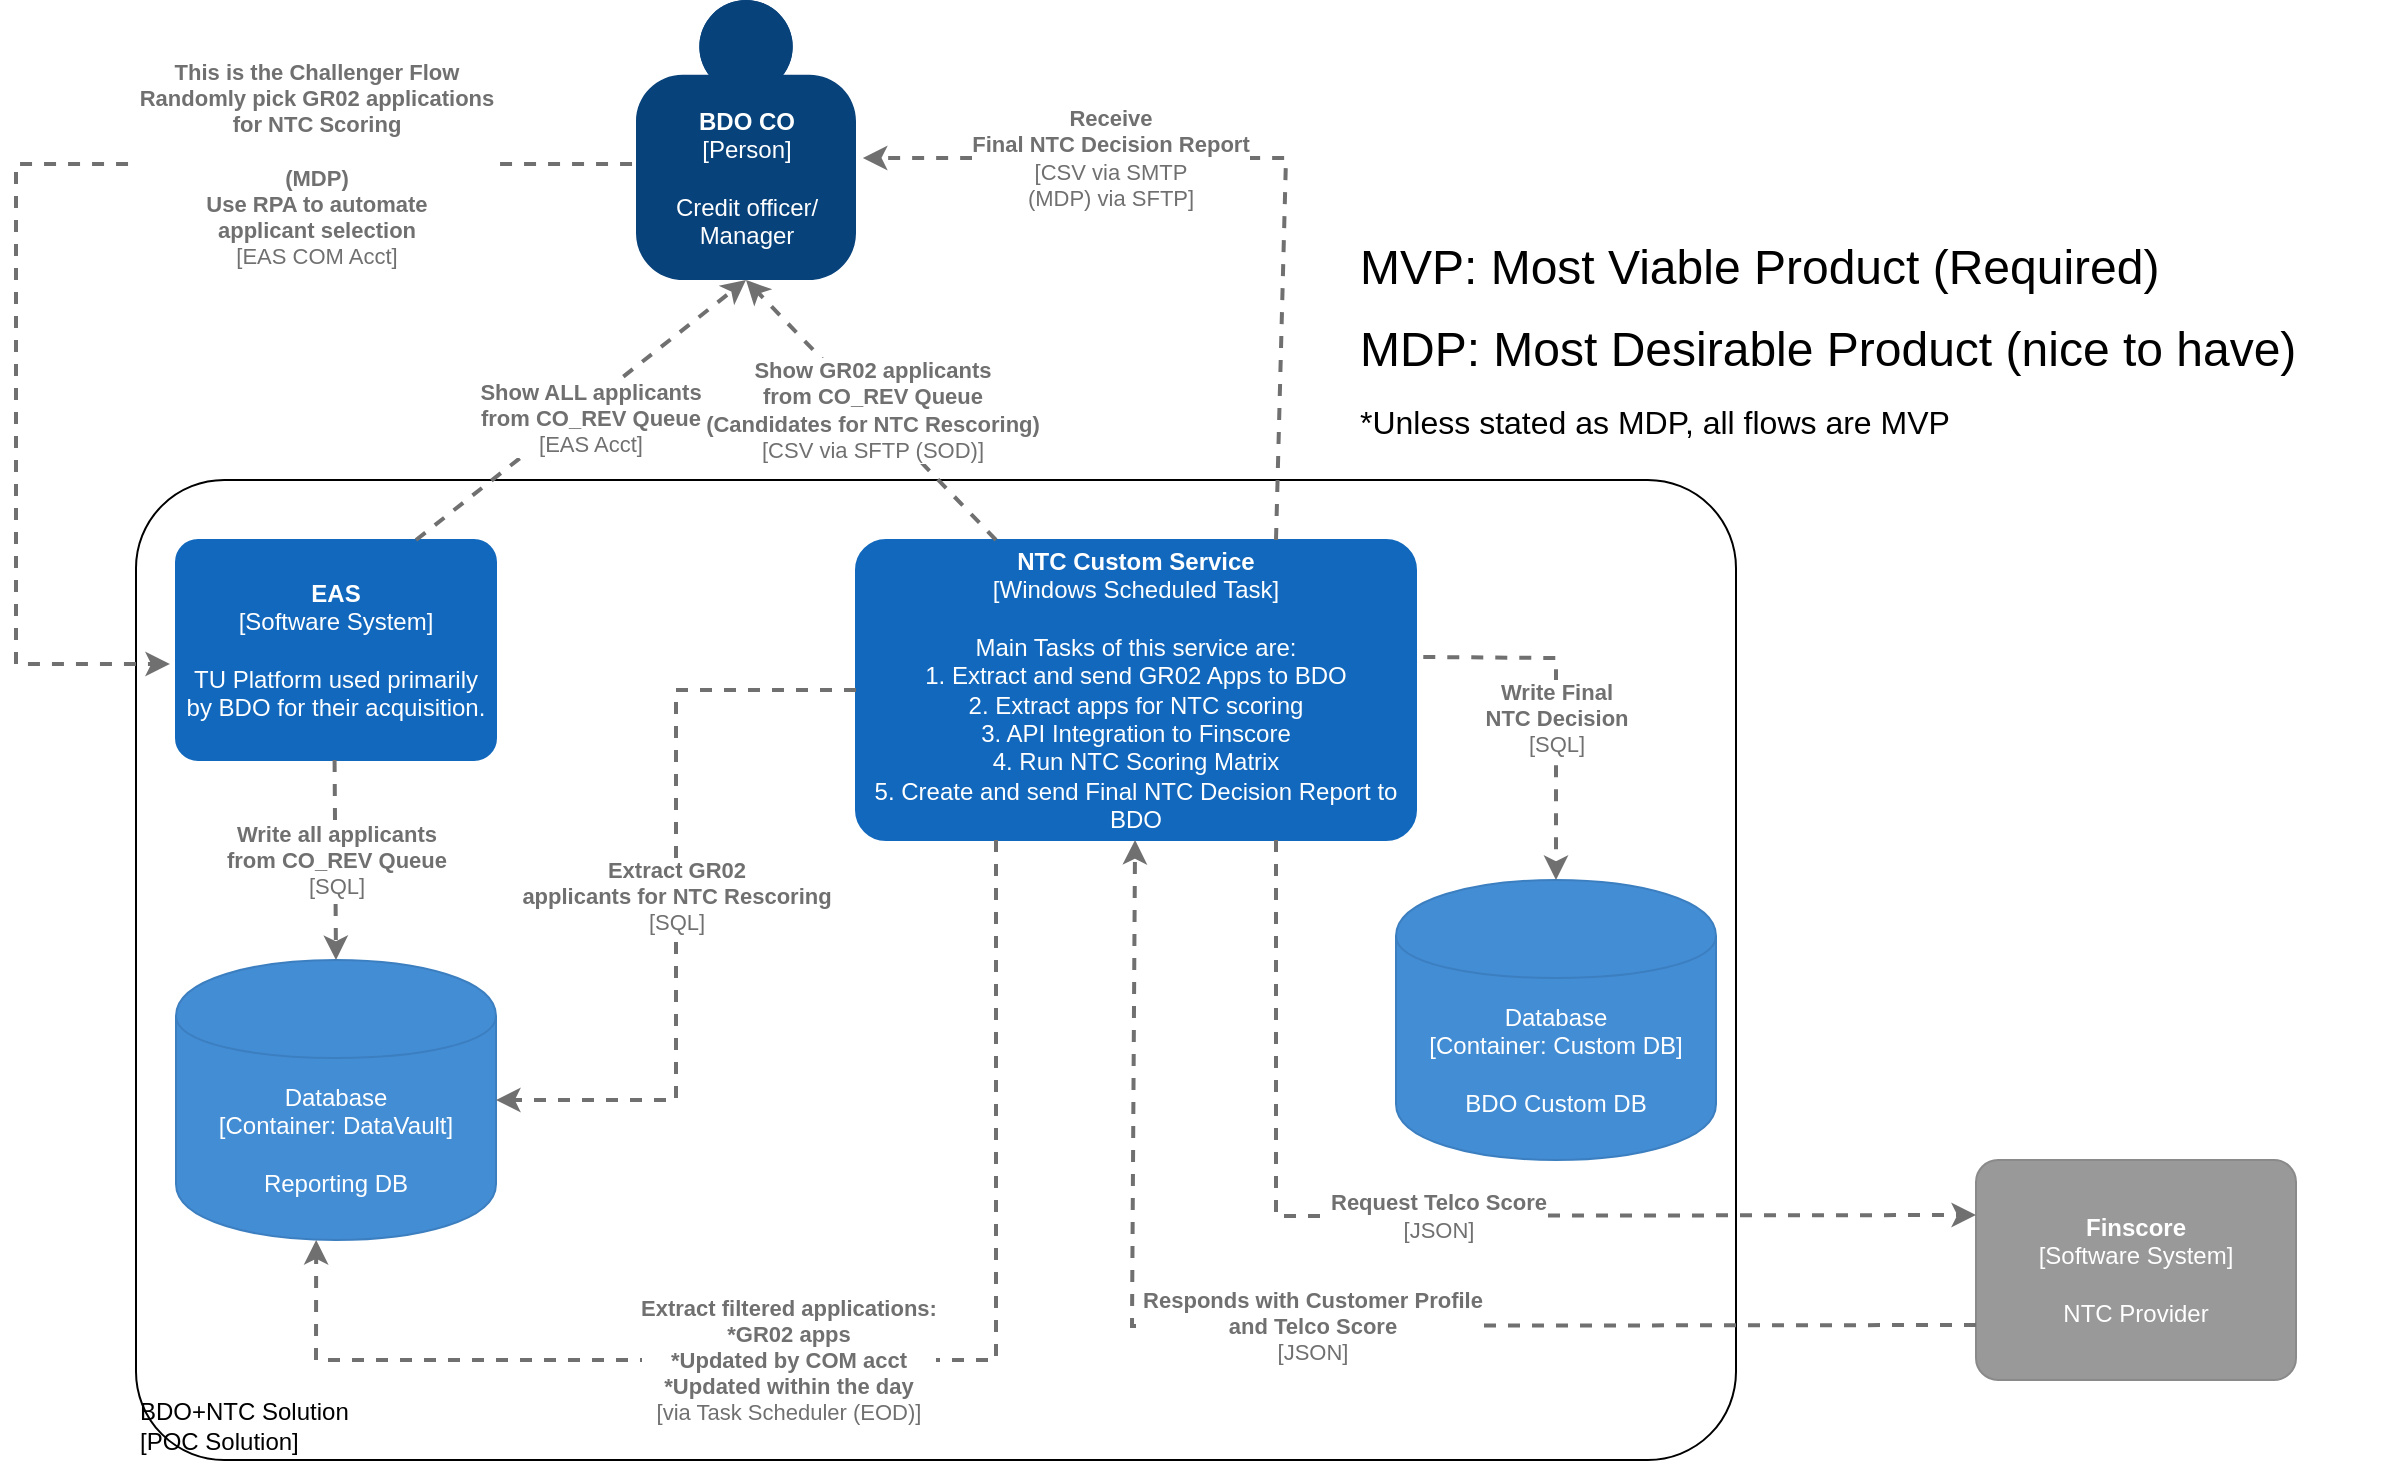 <mxfile version="13.6.9" type="github">
  <diagram id="SptCtk0QhvjFOYFkxb80" name="Page-1">
    <mxGraphModel dx="2651" dy="793" grid="1" gridSize="10" guides="1" tooltips="1" connect="1" arrows="1" fold="1" page="1" pageScale="1" pageWidth="850" pageHeight="1100" math="0" shadow="0">
      <root>
        <mxCell id="0" />
        <mxCell id="1" parent="0" />
        <object placeholders="1" c4Name="BDO+NTC Solution" c4Type="ExecutionEnvironment" c4Application="POC Solution" label="&lt;div style=&quot;text-align: left&quot;&gt;%c4Name%&lt;/div&gt;&lt;div style=&quot;text-align: left&quot;&gt;[%c4Application%]&lt;/div&gt;" id="EjFhwJ54lKAbs4azrJHK-1">
          <mxCell style="rounded=1;whiteSpace=wrap;html=1;labelBackgroundColor=none;fillColor=#ffffff;fontColor=#000000;align=left;arcSize=9;strokeColor=#000000;verticalAlign=bottom;metaEdit=1;metaData={&quot;c4Type&quot;:{&quot;editable&quot;:false}};points=[[0.25,0,0],[0.5,0,0],[0.75,0,0],[1,0.25,0],[1,0.5,0],[1,0.75,0],[0.75,1,0],[0.5,1,0],[0.25,1,0],[0,0.75,0],[0,0.5,0],[0,0.25,0]];" vertex="1" parent="1">
            <mxGeometry x="-180" y="290" width="800" height="490" as="geometry" />
          </mxCell>
        </object>
        <object placeholders="1" c4Name="NTC Custom Service" c4Type="Windows Scheduled Task" c4Description="Main Tasks of this service are:&#xa;1. Extract and send GR02 Apps to BDO&#xa;2. Extract apps for NTC scoring&#xa;3. API Integration to Finscore&#xa;4. Run NTC Scoring Matrix&#xa;5. Create and send Final NTC Decision Report to BDO" label="&lt;b&gt;%c4Name%&lt;/b&gt;&lt;div&gt;[%c4Type%]&lt;/div&gt;&lt;br&gt;&lt;div&gt;%c4Description%&lt;/div&gt;" id="EjFhwJ54lKAbs4azrJHK-2">
          <mxCell style="rounded=1;whiteSpace=wrap;html=1;labelBackgroundColor=none;fillColor=#1168BD;fontColor=#ffffff;align=center;arcSize=10;strokeColor=#1168BD;metaEdit=1;metaData={&quot;c4Type&quot;:{&quot;editable&quot;:false}};points=[[0.25,0,0],[0.5,0,0],[0.75,0,0],[1,0.25,0],[1,0.5,0],[1,0.75,0],[0.75,1,0],[0.5,1,0],[0.25,1,0],[0,0.75,0],[0,0.5,0],[0,0.25,0]];" vertex="1" parent="1">
            <mxGeometry x="180" y="320" width="280" height="150" as="geometry" />
          </mxCell>
        </object>
        <object placeholders="1" c4Name="BDO CO" c4Type="Person" c4Description="Credit officer/&#xa;Manager" label="&lt;b&gt;%c4Name%&lt;/b&gt;&lt;div&gt;[%c4Type%]&lt;/div&gt;&lt;br&gt;&lt;div&gt;%c4Description%&lt;/div&gt;" id="EjFhwJ54lKAbs4azrJHK-3">
          <mxCell style="html=1;dashed=0;whitespace=wrap;fillColor=#08427b;strokeColor=none;fontColor=#ffffff;shape=mxgraph.c4.person;align=center;metaEdit=1;points=[[0.5,0,0],[1,0.5,0],[1,0.75,0],[0.75,1,0],[0.5,1,0],[0.25,1,0],[0,0.75,0],[0,0.5,0]];metaData={&quot;c4Type&quot;:{&quot;editable&quot;:false}};direction=east;" vertex="1" parent="1">
            <mxGeometry x="70" y="50" width="110.0" height="140" as="geometry" />
          </mxCell>
        </object>
        <object placeholders="1" c4Type="Relationship" c4Technology="CSV via SFTP (SOD)" c4Description="Show GR02 applicants&#xa;from CO_REV Queue &#xa;(Candidates for NTC Rescoring)" label="&lt;div style=&quot;text-align: left&quot;&gt;&lt;div style=&quot;text-align: center&quot;&gt;&lt;b&gt;%c4Description%&lt;/b&gt;&lt;/div&gt;&lt;div style=&quot;text-align: center&quot;&gt;[%c4Technology%]&lt;/div&gt;&lt;/div&gt;" id="EjFhwJ54lKAbs4azrJHK-4">
          <mxCell style="edgeStyle=none;rounded=0;html=1;jettySize=auto;orthogonalLoop=1;strokeColor=#707070;strokeWidth=2;fontColor=#707070;jumpStyle=none;dashed=1;metaEdit=1;metaData={&quot;c4Type&quot;:{&quot;editable&quot;:false}};entryX=0.5;entryY=1;entryDx=0;entryDy=0;entryPerimeter=0;exitX=0.25;exitY=0;exitDx=0;exitDy=0;exitPerimeter=0;" edge="1" parent="1" source="EjFhwJ54lKAbs4azrJHK-2" target="EjFhwJ54lKAbs4azrJHK-3">
            <mxGeometry width="160" relative="1" as="geometry">
              <mxPoint x="40.94" y="420.75" as="sourcePoint" />
              <mxPoint x="-135" y="80" as="targetPoint" />
              <Array as="points" />
            </mxGeometry>
          </mxCell>
        </object>
        <object placeholders="1" c4Name="EAS" c4Type="Software System" c4Description="TU Platform used primarily by BDO for their acquisition. " label="&lt;b&gt;%c4Name%&lt;/b&gt;&lt;div&gt;[%c4Type%]&lt;/div&gt;&lt;br&gt;&lt;div&gt;%c4Description%&lt;/div&gt;" id="EjFhwJ54lKAbs4azrJHK-5">
          <mxCell style="rounded=1;whiteSpace=wrap;html=1;labelBackgroundColor=none;fillColor=#1168BD;fontColor=#ffffff;align=center;arcSize=10;strokeColor=#1168BD;metaEdit=1;metaData={&quot;c4Type&quot;:{&quot;editable&quot;:false}};points=[[0.25,0,0],[0.5,0,0],[0.75,0,0],[1,0.25,0],[1,0.5,0],[1,0.75,0],[0.75,1,0],[0.5,1,0],[0.25,1,0],[0,0.75,0],[0,0.5,0],[0,0.25,0]];" vertex="1" parent="1">
            <mxGeometry x="-160" y="320" width="160" height="110.0" as="geometry" />
          </mxCell>
        </object>
        <object placeholders="1" c4Type="Relationship" c4Technology="EAS Acct" c4Description="Show ALL applicants &#xa;from CO_REV Queue&#xa;" label="&lt;div style=&quot;text-align: left&quot;&gt;&lt;div style=&quot;text-align: center&quot;&gt;&lt;b&gt;%c4Description%&lt;/b&gt;&lt;/div&gt;&lt;div style=&quot;text-align: center&quot;&gt;[%c4Technology%]&lt;/div&gt;&lt;/div&gt;" id="EjFhwJ54lKAbs4azrJHK-6">
          <mxCell style="edgeStyle=none;rounded=0;html=1;entryX=0.5;entryY=1;jettySize=auto;orthogonalLoop=1;strokeColor=#707070;strokeWidth=2;fontColor=#707070;jumpStyle=none;dashed=1;metaEdit=1;metaData={&quot;c4Type&quot;:{&quot;editable&quot;:false}};entryDx=0;entryDy=0;entryPerimeter=0;exitX=0.75;exitY=0;exitDx=0;exitDy=0;exitPerimeter=0;" edge="1" parent="1" source="EjFhwJ54lKAbs4azrJHK-5" target="EjFhwJ54lKAbs4azrJHK-3">
            <mxGeometry x="0.005" y="-6" width="160" relative="1" as="geometry">
              <mxPoint x="-190" y="440" as="sourcePoint" />
              <mxPoint x="-190" y="150" as="targetPoint" />
              <Array as="points" />
              <mxPoint as="offset" />
            </mxGeometry>
          </mxCell>
        </object>
        <object placeholders="1" c4Type="Relationship" c4Technology="EAS COM Acct" c4Description="This is the Challenger Flow&#xa;Randomly pick GR02 applications &#xa;for NTC Scoring&#xa;&#xa;(MDP)&#xa;Use RPA to automate&#xa;applicant selection" label="&lt;div style=&quot;text-align: left&quot;&gt;&lt;div style=&quot;text-align: center&quot;&gt;&lt;b&gt;%c4Description%&lt;/b&gt;&lt;/div&gt;&lt;div style=&quot;text-align: center&quot;&gt;[%c4Technology%]&lt;/div&gt;&lt;/div&gt;" id="EjFhwJ54lKAbs4azrJHK-7">
          <mxCell style="edgeStyle=none;rounded=0;html=1;jettySize=auto;orthogonalLoop=1;strokeColor=#707070;strokeWidth=2;fontColor=#707070;jumpStyle=none;dashed=1;metaEdit=1;metaData={&quot;c4Type&quot;:{&quot;editable&quot;:false}};entryX=-0.019;entryY=0.564;entryDx=0;entryDy=0;entryPerimeter=0;exitX=-0.018;exitY=0.586;exitDx=0;exitDy=0;exitPerimeter=0;" edge="1" parent="1" source="EjFhwJ54lKAbs4azrJHK-3" target="EjFhwJ54lKAbs4azrJHK-5">
            <mxGeometry x="-0.502" width="160" relative="1" as="geometry">
              <mxPoint x="20" y="140" as="sourcePoint" />
              <mxPoint x="-270" y="495" as="targetPoint" />
              <Array as="points">
                <mxPoint x="-240" y="132" />
                <mxPoint x="-240" y="382" />
              </Array>
              <mxPoint as="offset" />
            </mxGeometry>
          </mxCell>
        </object>
        <object placeholders="1" c4Type="Database" c4Technology="DataVault" c4Description="Reporting DB" label="%c4Type%&lt;div&gt;[Container:&amp;nbsp;%c4Technology%]&lt;/div&gt;&lt;br&gt;&lt;div&gt;%c4Description%&lt;/div&gt;" id="EjFhwJ54lKAbs4azrJHK-8">
          <mxCell style="shape=cylinder;whiteSpace=wrap;html=1;boundedLbl=1;rounded=0;labelBackgroundColor=none;fillColor=#438DD5;fontSize=12;fontColor=#ffffff;align=center;strokeColor=#3C7FC0;metaEdit=1;points=[[0.5,0,0],[1,0.25,0],[1,0.5,0],[1,0.75,0],[0.5,1,0],[0,0.75,0],[0,0.5,0],[0,0.25,0]];metaData={&quot;c4Type&quot;:{&quot;editable&quot;:false}};" vertex="1" parent="1">
            <mxGeometry x="-160" y="530" width="160" height="140" as="geometry" />
          </mxCell>
        </object>
        <object placeholders="1" c4Type="Relationship" c4Technology="SQL" c4Description="Write all applicants &#xa;from CO_REV Queue" label="&lt;div style=&quot;text-align: left&quot;&gt;&lt;div style=&quot;text-align: center&quot;&gt;&lt;b&gt;%c4Description%&lt;/b&gt;&lt;/div&gt;&lt;div style=&quot;text-align: center&quot;&gt;[%c4Technology%]&lt;/div&gt;&lt;/div&gt;" id="EjFhwJ54lKAbs4azrJHK-9">
          <mxCell style="edgeStyle=none;rounded=0;html=1;entryX=0.5;entryY=0;jettySize=auto;orthogonalLoop=1;strokeColor=#707070;strokeWidth=2;fontColor=#707070;jumpStyle=none;dashed=1;metaEdit=1;metaData={&quot;c4Type&quot;:{&quot;editable&quot;:false}};entryDx=0;entryDy=0;entryPerimeter=0;" edge="1" parent="1" target="EjFhwJ54lKAbs4azrJHK-8">
            <mxGeometry width="160" relative="1" as="geometry">
              <mxPoint x="-80.71" y="430" as="sourcePoint" />
              <mxPoint x="-80.71" y="570.0" as="targetPoint" />
            </mxGeometry>
          </mxCell>
        </object>
        <object placeholders="1" c4Type="Relationship" c4Technology="via Task Scheduler (EOD)" c4Description="Extract filtered applications:&#xa;*GR02 apps&#xa;*Updated by COM acct&#xa;*Updated within the day" label="&lt;div style=&quot;text-align: left&quot;&gt;&lt;div style=&quot;text-align: center&quot;&gt;&lt;b&gt;%c4Description%&lt;/b&gt;&lt;/div&gt;&lt;div style=&quot;text-align: center&quot;&gt;[%c4Technology%]&lt;/div&gt;&lt;/div&gt;" id="EjFhwJ54lKAbs4azrJHK-10">
          <mxCell style="edgeStyle=none;rounded=0;html=1;jettySize=auto;orthogonalLoop=1;strokeColor=#707070;strokeWidth=2;fontColor=#707070;jumpStyle=none;dashed=1;metaEdit=1;metaData={&quot;c4Type&quot;:{&quot;editable&quot;:false}};exitX=0.25;exitY=1;exitDx=0;exitDy=0;exitPerimeter=0;entryX=0.438;entryY=1;entryDx=0;entryDy=0;entryPerimeter=0;" edge="1" parent="1" source="EjFhwJ54lKAbs4azrJHK-2" target="EjFhwJ54lKAbs4azrJHK-8">
            <mxGeometry x="0.104" width="160" relative="1" as="geometry">
              <mxPoint x="10" y="457.5" as="sourcePoint" />
              <mxPoint x="-85" y="731" as="targetPoint" />
              <Array as="points">
                <mxPoint x="250" y="730" />
                <mxPoint x="-90" y="730" />
              </Array>
              <mxPoint as="offset" />
            </mxGeometry>
          </mxCell>
        </object>
        <object placeholders="1" c4Name="Finscore" c4Type="Software System" c4Description="NTC Provider" label="&lt;b&gt;%c4Name%&lt;/b&gt;&lt;div&gt;[%c4Type%]&lt;/div&gt;&lt;br&gt;&lt;div&gt;%c4Description%&lt;/div&gt;" id="EjFhwJ54lKAbs4azrJHK-11">
          <mxCell style="rounded=1;whiteSpace=wrap;html=1;labelBackgroundColor=none;fillColor=#999999;fontColor=#ffffff;align=center;arcSize=10;strokeColor=#8A8A8A;metaEdit=1;metaData={&quot;c4Type&quot;:{&quot;editable&quot;:false}};points=[[0.25,0,0],[0.5,0,0],[0.75,0,0],[1,0.25,0],[1,0.5,0],[1,0.75,0],[0.75,1,0],[0.5,1,0],[0.25,1,0],[0,0.75,0],[0,0.5,0],[0,0.25,0]];" vertex="1" parent="1">
            <mxGeometry x="740" y="630" width="160" height="110.0" as="geometry" />
          </mxCell>
        </object>
        <object placeholders="1" c4Type="Relationship" c4Technology="JSON" c4Description="Request Telco Score" label="&lt;div style=&quot;text-align: left&quot;&gt;&lt;div style=&quot;text-align: center&quot;&gt;&lt;b&gt;%c4Description%&lt;/b&gt;&lt;/div&gt;&lt;div style=&quot;text-align: center&quot;&gt;[%c4Technology%]&lt;/div&gt;&lt;/div&gt;" id="EjFhwJ54lKAbs4azrJHK-12">
          <mxCell style="edgeStyle=none;rounded=0;html=1;jettySize=auto;orthogonalLoop=1;strokeColor=#707070;strokeWidth=2;fontColor=#707070;jumpStyle=none;dashed=1;metaEdit=1;metaData={&quot;c4Type&quot;:{&quot;editable&quot;:false}};entryX=0;entryY=0.25;entryDx=0;entryDy=0;entryPerimeter=0;exitX=0.75;exitY=1;exitDx=0;exitDy=0;exitPerimeter=0;" edge="1" parent="1" source="EjFhwJ54lKAbs4azrJHK-2" target="EjFhwJ54lKAbs4azrJHK-11">
            <mxGeometry width="160" relative="1" as="geometry">
              <mxPoint x="610" y="590" as="sourcePoint" />
              <mxPoint x="690" y="360" as="targetPoint" />
              <Array as="points">
                <mxPoint x="390" y="658" />
              </Array>
            </mxGeometry>
          </mxCell>
        </object>
        <object placeholders="1" c4Type="Relationship" c4Technology="JSON" c4Description="Responds with Customer Profile&#xa;and Telco Score" label="&lt;div style=&quot;text-align: left&quot;&gt;&lt;div style=&quot;text-align: center&quot;&gt;&lt;b&gt;%c4Description%&lt;/b&gt;&lt;/div&gt;&lt;div style=&quot;text-align: center&quot;&gt;[%c4Technology%]&lt;/div&gt;&lt;/div&gt;" id="EjFhwJ54lKAbs4azrJHK-13">
          <mxCell style="edgeStyle=none;rounded=0;html=1;jettySize=auto;orthogonalLoop=1;strokeColor=#707070;strokeWidth=2;fontColor=#707070;jumpStyle=none;dashed=1;metaEdit=1;metaData={&quot;c4Type&quot;:{&quot;editable&quot;:false}};exitX=0;exitY=0.75;exitDx=0;exitDy=0;exitPerimeter=0;" edge="1" parent="1" source="EjFhwJ54lKAbs4azrJHK-11" target="EjFhwJ54lKAbs4azrJHK-2">
            <mxGeometry width="160" relative="1" as="geometry">
              <mxPoint x="524.01" y="490" as="sourcePoint" />
              <mxPoint x="360" y="540" as="targetPoint" />
              <Array as="points">
                <mxPoint x="318" y="713" />
              </Array>
            </mxGeometry>
          </mxCell>
        </object>
        <object placeholders="1" c4Type="Database" c4Technology="Custom DB" c4Description="BDO Custom DB" label="%c4Type%&lt;div&gt;[Container:&amp;nbsp;%c4Technology%]&lt;/div&gt;&lt;br&gt;&lt;div&gt;%c4Description%&lt;/div&gt;" id="EjFhwJ54lKAbs4azrJHK-14">
          <mxCell style="shape=cylinder;whiteSpace=wrap;html=1;boundedLbl=1;rounded=0;labelBackgroundColor=none;fillColor=#438DD5;fontSize=12;fontColor=#ffffff;align=center;strokeColor=#3C7FC0;metaEdit=1;points=[[0.5,0,0],[1,0.25,0],[1,0.5,0],[1,0.75,0],[0.5,1,0],[0,0.75,0],[0,0.5,0],[0,0.25,0]];metaData={&quot;c4Type&quot;:{&quot;editable&quot;:false}};" vertex="1" parent="1">
            <mxGeometry x="450" y="490" width="160" height="140" as="geometry" />
          </mxCell>
        </object>
        <object placeholders="1" c4Type="Relationship" c4Technology="SQL" c4Description="Write Final &#xa;NTC Decision" label="&lt;div style=&quot;text-align: left&quot;&gt;&lt;div style=&quot;text-align: center&quot;&gt;&lt;b&gt;%c4Description%&lt;/b&gt;&lt;/div&gt;&lt;div style=&quot;text-align: center&quot;&gt;[%c4Technology%]&lt;/div&gt;&lt;/div&gt;" id="EjFhwJ54lKAbs4azrJHK-15">
          <mxCell style="edgeStyle=none;rounded=0;html=1;jettySize=auto;orthogonalLoop=1;strokeColor=#707070;strokeWidth=2;fontColor=#707070;jumpStyle=none;dashed=1;metaEdit=1;metaData={&quot;c4Type&quot;:{&quot;editable&quot;:false}};entryX=0.5;entryY=0;entryDx=0;entryDy=0;entryPerimeter=0;exitX=1.013;exitY=0.39;exitDx=0;exitDy=0;exitPerimeter=0;" edge="1" parent="1" source="EjFhwJ54lKAbs4azrJHK-2" target="EjFhwJ54lKAbs4azrJHK-14">
            <mxGeometry x="-0.25" y="-31" width="160" relative="1" as="geometry">
              <mxPoint x="420" y="520" as="sourcePoint" />
              <mxPoint x="530" y="520" as="targetPoint" />
              <Array as="points">
                <mxPoint x="530" y="379" />
              </Array>
              <mxPoint x="31" y="30" as="offset" />
            </mxGeometry>
          </mxCell>
        </object>
        <object placeholders="1" c4Type="Relationship" c4Technology="CSV via SMTP&#xa;(MDP) via SFTP" c4Description="Receive &#xa;Final NTC Decision Report&#xa;" label="&lt;div style=&quot;text-align: left&quot;&gt;&lt;div style=&quot;text-align: center&quot;&gt;&lt;b&gt;%c4Description%&lt;/b&gt;&lt;/div&gt;&lt;div style=&quot;text-align: center&quot;&gt;[%c4Technology%]&lt;/div&gt;&lt;/div&gt;" id="EjFhwJ54lKAbs4azrJHK-16">
          <mxCell style="edgeStyle=none;rounded=0;html=1;jettySize=auto;orthogonalLoop=1;strokeColor=#707070;strokeWidth=2;fontColor=#707070;jumpStyle=none;dashed=1;metaEdit=1;metaData={&quot;c4Type&quot;:{&quot;editable&quot;:false}};exitX=0.75;exitY=0;exitDx=0;exitDy=0;exitPerimeter=0;entryX=1.031;entryY=0.564;entryDx=0;entryDy=0;entryPerimeter=0;" edge="1" parent="1" source="EjFhwJ54lKAbs4azrJHK-2" target="EjFhwJ54lKAbs4azrJHK-3">
            <mxGeometry x="0.386" width="160" relative="1" as="geometry">
              <mxPoint x="330" y="30" as="sourcePoint" />
              <mxPoint x="310" y="180" as="targetPoint" />
              <Array as="points">
                <mxPoint x="395" y="129" />
                <mxPoint x="270" y="129" />
              </Array>
              <mxPoint as="offset" />
            </mxGeometry>
          </mxCell>
        </object>
        <object placeholders="1" c4Type="Relationship" c4Technology="SQL" c4Description="Extract GR02 &#xa;applicants for NTC Rescoring" label="&lt;div style=&quot;text-align: left&quot;&gt;&lt;div style=&quot;text-align: center&quot;&gt;&lt;b&gt;%c4Description%&lt;/b&gt;&lt;/div&gt;&lt;div style=&quot;text-align: center&quot;&gt;[%c4Technology%]&lt;/div&gt;&lt;/div&gt;" id="EjFhwJ54lKAbs4azrJHK-17">
          <mxCell style="edgeStyle=none;rounded=0;html=1;jettySize=auto;orthogonalLoop=1;strokeColor=#707070;strokeWidth=2;fontColor=#707070;jumpStyle=none;dashed=1;metaEdit=1;metaData={&quot;c4Type&quot;:{&quot;editable&quot;:false}};exitX=0;exitY=0.5;exitDx=0;exitDy=0;exitPerimeter=0;entryX=1;entryY=0.5;entryDx=0;entryDy=0;entryPerimeter=0;" edge="1" parent="1" source="EjFhwJ54lKAbs4azrJHK-2" target="EjFhwJ54lKAbs4azrJHK-8">
            <mxGeometry width="160" relative="1" as="geometry">
              <mxPoint x="157" y="400" as="sourcePoint" />
              <mxPoint x="30" y="632" as="targetPoint" />
              <Array as="points">
                <mxPoint x="90" y="395" />
                <mxPoint x="90" y="600" />
              </Array>
            </mxGeometry>
          </mxCell>
        </object>
        <mxCell id="EjFhwJ54lKAbs4azrJHK-18" value="&lt;div align=&quot;left&quot;&gt;&lt;font style=&quot;font-size: 24px&quot;&gt;MVP: Most Viable Product (Required)&lt;br&gt;&lt;/font&gt;&lt;/div&gt;&lt;div align=&quot;left&quot;&gt;&lt;p&gt;&lt;font style=&quot;font-size: 24px&quot;&gt;MDP: Most Desirable Product (nice to have)&lt;/font&gt;&lt;/p&gt;&lt;/div&gt;&lt;div align=&quot;left&quot;&gt;&lt;font size=&quot;3&quot;&gt;*Unless stated as MDP, all flows are MVP&lt;br&gt;&lt;/font&gt;&lt;/div&gt;" style="text;html=1;strokeColor=none;fillColor=none;align=left;verticalAlign=middle;whiteSpace=wrap;rounded=0;" vertex="1" parent="1">
          <mxGeometry x="430" y="160" width="520" height="120" as="geometry" />
        </mxCell>
      </root>
    </mxGraphModel>
  </diagram>
</mxfile>
